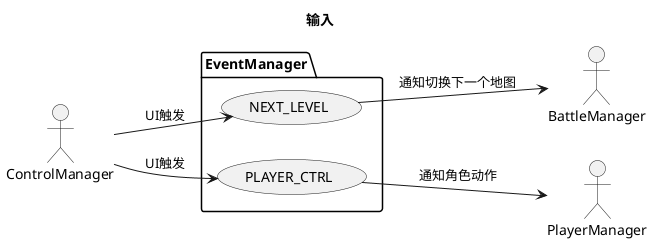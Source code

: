 @startuml
left to right direction
' top to bottom direction
title 输入
package EventManager {
  usecase NEXT_LEVEL as nextlevel
  usecase PLAYER_CTRL as pctrl

}
actor ControlManager as ctrl
actor BattleManager as battle
actor PlayerManager as player
ctrl--> pctrl:UI触发
ctrl --> nextlevel:UI触发
nextlevel-->battle:通知切换下一个地图
pctrl --> player:通知角色动作

newpage
title PlayerDeath
left to right direction
package EventManager {
  usecase PLAYER_CTRL as pctrl
  usecase PLAYER_MOVE_END as moveend
  usecase PLAYER_DEATH as pdeath

}
actor ControlManager as ctrl
actor PlayerManager as player
actor EnemyManager as enemy
ctrl-->pctrl:UI触发1
pctrl-->player:通知玩家位移2
player-->moveend:位移后触发3
moveend-->enemy:通知敌人尝试攻击4
enemy-->pdeath:敌人攻击判定生效，触发玩家死亡5
pdeath-->player:通知玩家死亡6


newpage
title EnemyDeath
left to right direction
package EventManager {
  usecase PLAYER_CTRL as pctrl
  usecase PLAYER_MOVE_END as moveend
  usecase ENEMY_DEATH as edeath
  usecase CHECKDOOR as checkdoor
}
actor ControlManager as ctrl
actor PlayerManager as player
actor DoorManager as door
actor EnemyManager as enemy
ctrl-->pctrl:UI触发 1
pctrl-->player:角色位移，并尝试攻击敌人 2
player --> edeath:攻击判定生效，触发敌人死亡 3
edeath-->enemy:通知敌人死亡 4
player-->moveend:角色移动结束 7
enemy-->checkdoor:敌人死亡触发 5
checkdoor-->door:通知门检查是否可开启 6

moveend-->enemy:通知敌人角色移动完成  8
@enduml

' newpage
' title EnemyDeath
' left to right direction
' package EventManager {
'   usecase NEXT_LEVEL as nextlevel
'   usecase PLAYER_CTRL as pctrl
'   usecase PLAYER_MOVE_END as moveend
'   usecase PLAYER_DEATH as pdeath
'   usecase ENEMY_DEATH as edeath
'   usecase CHECKDOOR as checkdoor
' }
' actor ControlManager as ctrl
' actor BattleManager as battle
' actor PlayerManager as player
' actor DoorManager as door
' actor EnemyManager as enemy
' player --> edeath
' player-->moveend
' moveend-->enemy
' enemy-->pdeath
' pdeath-->player
' edeath-->enemy
' enemy-->checkdoor
' checkdoor-->door
' @enduml
